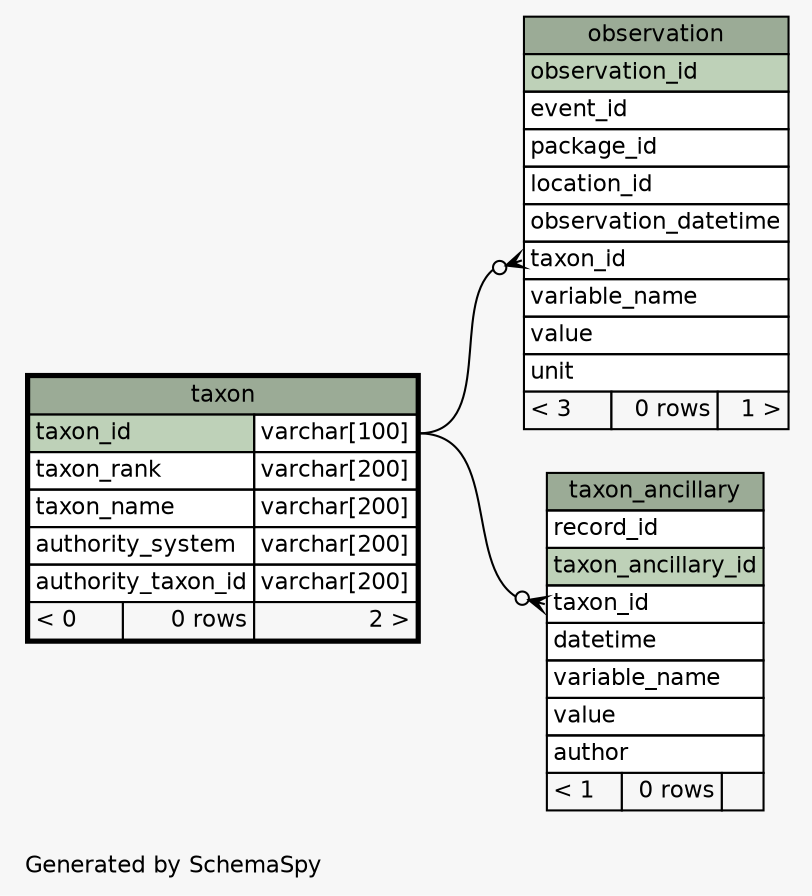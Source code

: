 // dot 2.38.0 on Mac OS X 10.11.6
// SchemaSpy rev 590
digraph "oneDegreeRelationshipsDiagram" {
  graph [
    rankdir="RL"
    bgcolor="#f7f7f7"
    label="\nGenerated by SchemaSpy"
    labeljust="l"
    nodesep="0.18"
    ranksep="0.46"
    fontname="Helvetica"
    fontsize="11"
  ];
  node [
    fontname="Helvetica"
    fontsize="11"
    shape="plaintext"
  ];
  edge [
    arrowsize="0.8"
  ];
  "observation":"taxon_id":w -> "taxon":"taxon_id.type":e [arrowhead=none dir=back arrowtail=crowodot];
  "taxon_ancillary":"taxon_id":w -> "taxon":"taxon_id.type":e [arrowhead=none dir=back arrowtail=crowodot];
  "observation" [
    label=<
    <TABLE BORDER="0" CELLBORDER="1" CELLSPACING="0" BGCOLOR="#ffffff">
      <TR><TD COLSPAN="3" BGCOLOR="#9bab96" ALIGN="CENTER">observation</TD></TR>
      <TR><TD PORT="observation_id" COLSPAN="3" BGCOLOR="#bed1b8" ALIGN="LEFT">observation_id</TD></TR>
      <TR><TD PORT="event_id" COLSPAN="3" ALIGN="LEFT">event_id</TD></TR>
      <TR><TD PORT="package_id" COLSPAN="3" ALIGN="LEFT">package_id</TD></TR>
      <TR><TD PORT="location_id" COLSPAN="3" ALIGN="LEFT">location_id</TD></TR>
      <TR><TD PORT="observation_datetime" COLSPAN="3" ALIGN="LEFT">observation_datetime</TD></TR>
      <TR><TD PORT="taxon_id" COLSPAN="3" ALIGN="LEFT">taxon_id</TD></TR>
      <TR><TD PORT="variable_name" COLSPAN="3" ALIGN="LEFT">variable_name</TD></TR>
      <TR><TD PORT="value" COLSPAN="3" ALIGN="LEFT">value</TD></TR>
      <TR><TD PORT="unit" COLSPAN="3" ALIGN="LEFT">unit</TD></TR>
      <TR><TD ALIGN="LEFT" BGCOLOR="#f7f7f7">&lt; 3</TD><TD ALIGN="RIGHT" BGCOLOR="#f7f7f7">0 rows</TD><TD ALIGN="RIGHT" BGCOLOR="#f7f7f7">1 &gt;</TD></TR>
    </TABLE>>
    URL="observation.html"
    tooltip="observation"
  ];
  "taxon" [
    label=<
    <TABLE BORDER="2" CELLBORDER="1" CELLSPACING="0" BGCOLOR="#ffffff">
      <TR><TD COLSPAN="3" BGCOLOR="#9bab96" ALIGN="CENTER">taxon</TD></TR>
      <TR><TD PORT="taxon_id" COLSPAN="2" BGCOLOR="#bed1b8" ALIGN="LEFT">taxon_id</TD><TD PORT="taxon_id.type" ALIGN="LEFT">varchar[100]</TD></TR>
      <TR><TD PORT="taxon_rank" COLSPAN="2" ALIGN="LEFT">taxon_rank</TD><TD PORT="taxon_rank.type" ALIGN="LEFT">varchar[200]</TD></TR>
      <TR><TD PORT="taxon_name" COLSPAN="2" ALIGN="LEFT">taxon_name</TD><TD PORT="taxon_name.type" ALIGN="LEFT">varchar[200]</TD></TR>
      <TR><TD PORT="authority_system" COLSPAN="2" ALIGN="LEFT">authority_system</TD><TD PORT="authority_system.type" ALIGN="LEFT">varchar[200]</TD></TR>
      <TR><TD PORT="authority_taxon_id" COLSPAN="2" ALIGN="LEFT">authority_taxon_id</TD><TD PORT="authority_taxon_id.type" ALIGN="LEFT">varchar[200]</TD></TR>
      <TR><TD ALIGN="LEFT" BGCOLOR="#f7f7f7">&lt; 0</TD><TD ALIGN="RIGHT" BGCOLOR="#f7f7f7">0 rows</TD><TD ALIGN="RIGHT" BGCOLOR="#f7f7f7">2 &gt;</TD></TR>
    </TABLE>>
    URL="taxon.html"
    tooltip="taxon"
  ];
  "taxon_ancillary" [
    label=<
    <TABLE BORDER="0" CELLBORDER="1" CELLSPACING="0" BGCOLOR="#ffffff">
      <TR><TD COLSPAN="3" BGCOLOR="#9bab96" ALIGN="CENTER">taxon_ancillary</TD></TR>
      <TR><TD PORT="record_id" COLSPAN="3" ALIGN="LEFT">record_id</TD></TR>
      <TR><TD PORT="taxon_ancillary_id" COLSPAN="3" BGCOLOR="#bed1b8" ALIGN="LEFT">taxon_ancillary_id</TD></TR>
      <TR><TD PORT="taxon_id" COLSPAN="3" ALIGN="LEFT">taxon_id</TD></TR>
      <TR><TD PORT="datetime" COLSPAN="3" ALIGN="LEFT">datetime</TD></TR>
      <TR><TD PORT="variable_name" COLSPAN="3" ALIGN="LEFT">variable_name</TD></TR>
      <TR><TD PORT="value" COLSPAN="3" ALIGN="LEFT">value</TD></TR>
      <TR><TD PORT="author" COLSPAN="3" ALIGN="LEFT">author</TD></TR>
      <TR><TD ALIGN="LEFT" BGCOLOR="#f7f7f7">&lt; 1</TD><TD ALIGN="RIGHT" BGCOLOR="#f7f7f7">0 rows</TD><TD ALIGN="RIGHT" BGCOLOR="#f7f7f7">  </TD></TR>
    </TABLE>>
    URL="taxon_ancillary.html"
    tooltip="taxon_ancillary"
  ];
}
